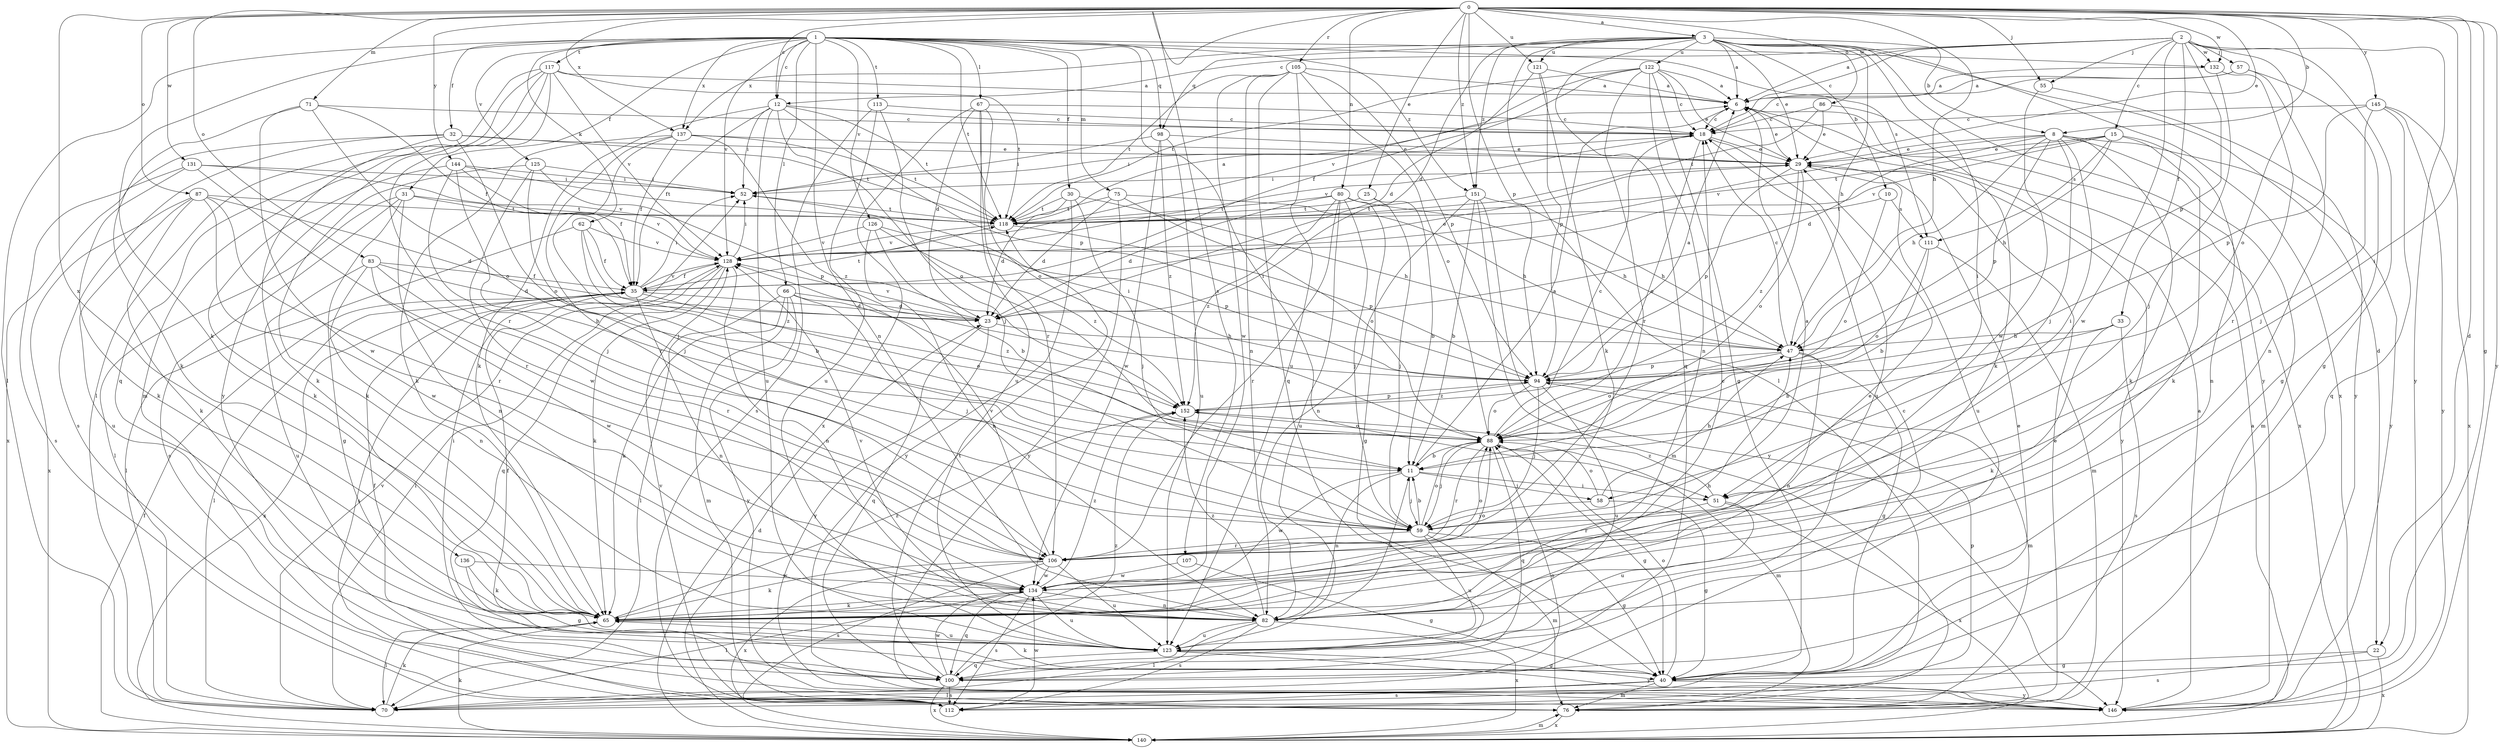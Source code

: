 strict digraph  {
0;
1;
2;
3;
6;
8;
10;
11;
12;
15;
18;
22;
23;
25;
29;
30;
31;
32;
33;
35;
40;
47;
51;
52;
55;
57;
58;
59;
62;
65;
66;
67;
70;
71;
75;
76;
80;
82;
83;
86;
87;
88;
94;
98;
100;
105;
106;
107;
111;
112;
113;
117;
118;
121;
122;
123;
125;
126;
128;
131;
132;
134;
136;
137;
140;
144;
145;
146;
151;
152;
0 -> 3  [label=a];
0 -> 8  [label=b];
0 -> 12  [label=c];
0 -> 22  [label=d];
0 -> 25  [label=e];
0 -> 29  [label=e];
0 -> 40  [label=g];
0 -> 47  [label=h];
0 -> 51  [label=i];
0 -> 55  [label=j];
0 -> 71  [label=m];
0 -> 80  [label=n];
0 -> 83  [label=o];
0 -> 86  [label=o];
0 -> 87  [label=o];
0 -> 94  [label=p];
0 -> 105  [label=r];
0 -> 107  [label=s];
0 -> 121  [label=u];
0 -> 131  [label=w];
0 -> 132  [label=w];
0 -> 136  [label=x];
0 -> 137  [label=x];
0 -> 144  [label=y];
0 -> 145  [label=y];
0 -> 146  [label=y];
0 -> 151  [label=z];
1 -> 12  [label=c];
1 -> 30  [label=f];
1 -> 31  [label=f];
1 -> 32  [label=f];
1 -> 51  [label=i];
1 -> 62  [label=k];
1 -> 65  [label=k];
1 -> 66  [label=l];
1 -> 67  [label=l];
1 -> 70  [label=l];
1 -> 75  [label=m];
1 -> 82  [label=n];
1 -> 98  [label=q];
1 -> 111  [label=s];
1 -> 113  [label=t];
1 -> 117  [label=t];
1 -> 118  [label=t];
1 -> 125  [label=v];
1 -> 126  [label=v];
1 -> 128  [label=v];
1 -> 132  [label=w];
1 -> 137  [label=x];
1 -> 151  [label=z];
2 -> 6  [label=a];
2 -> 12  [label=c];
2 -> 15  [label=c];
2 -> 18  [label=c];
2 -> 33  [label=f];
2 -> 40  [label=g];
2 -> 55  [label=j];
2 -> 57  [label=j];
2 -> 88  [label=o];
2 -> 94  [label=p];
2 -> 132  [label=w];
2 -> 134  [label=w];
2 -> 146  [label=y];
3 -> 6  [label=a];
3 -> 8  [label=b];
3 -> 10  [label=b];
3 -> 22  [label=d];
3 -> 23  [label=d];
3 -> 29  [label=e];
3 -> 47  [label=h];
3 -> 51  [label=i];
3 -> 70  [label=l];
3 -> 98  [label=q];
3 -> 100  [label=q];
3 -> 121  [label=u];
3 -> 122  [label=u];
3 -> 137  [label=x];
3 -> 140  [label=x];
3 -> 146  [label=y];
3 -> 151  [label=z];
6 -> 18  [label=c];
6 -> 29  [label=e];
6 -> 140  [label=x];
8 -> 23  [label=d];
8 -> 29  [label=e];
8 -> 47  [label=h];
8 -> 51  [label=i];
8 -> 58  [label=j];
8 -> 65  [label=k];
8 -> 76  [label=m];
8 -> 94  [label=p];
8 -> 128  [label=v];
8 -> 146  [label=y];
10 -> 88  [label=o];
10 -> 111  [label=s];
10 -> 118  [label=t];
11 -> 6  [label=a];
11 -> 51  [label=i];
11 -> 58  [label=j];
11 -> 59  [label=j];
11 -> 82  [label=n];
11 -> 134  [label=w];
12 -> 18  [label=c];
12 -> 35  [label=f];
12 -> 52  [label=i];
12 -> 65  [label=k];
12 -> 88  [label=o];
12 -> 94  [label=p];
12 -> 118  [label=t];
12 -> 123  [label=u];
15 -> 29  [label=e];
15 -> 47  [label=h];
15 -> 65  [label=k];
15 -> 82  [label=n];
15 -> 111  [label=s];
15 -> 118  [label=t];
15 -> 128  [label=v];
18 -> 29  [label=e];
18 -> 52  [label=i];
18 -> 88  [label=o];
18 -> 123  [label=u];
18 -> 128  [label=v];
22 -> 40  [label=g];
22 -> 112  [label=s];
22 -> 140  [label=x];
23 -> 47  [label=h];
23 -> 100  [label=q];
23 -> 128  [label=v];
23 -> 146  [label=y];
25 -> 11  [label=b];
25 -> 59  [label=j];
25 -> 118  [label=t];
29 -> 52  [label=i];
29 -> 88  [label=o];
29 -> 94  [label=p];
29 -> 123  [label=u];
29 -> 146  [label=y];
29 -> 152  [label=z];
30 -> 23  [label=d];
30 -> 47  [label=h];
30 -> 59  [label=j];
30 -> 118  [label=t];
30 -> 146  [label=y];
31 -> 40  [label=g];
31 -> 70  [label=l];
31 -> 82  [label=n];
31 -> 112  [label=s];
31 -> 118  [label=t];
31 -> 128  [label=v];
32 -> 29  [label=e];
32 -> 65  [label=k];
32 -> 88  [label=o];
32 -> 112  [label=s];
32 -> 118  [label=t];
32 -> 140  [label=x];
33 -> 11  [label=b];
33 -> 47  [label=h];
33 -> 65  [label=k];
33 -> 112  [label=s];
35 -> 23  [label=d];
35 -> 29  [label=e];
35 -> 52  [label=i];
35 -> 70  [label=l];
35 -> 82  [label=n];
35 -> 88  [label=o];
35 -> 112  [label=s];
35 -> 118  [label=t];
35 -> 128  [label=v];
35 -> 140  [label=x];
40 -> 29  [label=e];
40 -> 65  [label=k];
40 -> 70  [label=l];
40 -> 76  [label=m];
40 -> 88  [label=o];
40 -> 112  [label=s];
40 -> 146  [label=y];
47 -> 18  [label=c];
47 -> 40  [label=g];
47 -> 82  [label=n];
47 -> 88  [label=o];
47 -> 94  [label=p];
51 -> 106  [label=r];
51 -> 123  [label=u];
51 -> 140  [label=x];
51 -> 152  [label=z];
52 -> 118  [label=t];
55 -> 134  [label=w];
55 -> 146  [label=y];
57 -> 6  [label=a];
57 -> 18  [label=c];
57 -> 40  [label=g];
57 -> 82  [label=n];
58 -> 40  [label=g];
58 -> 47  [label=h];
58 -> 59  [label=j];
58 -> 88  [label=o];
59 -> 6  [label=a];
59 -> 11  [label=b];
59 -> 40  [label=g];
59 -> 76  [label=m];
59 -> 88  [label=o];
59 -> 106  [label=r];
59 -> 123  [label=u];
62 -> 11  [label=b];
62 -> 35  [label=f];
62 -> 70  [label=l];
62 -> 128  [label=v];
62 -> 152  [label=z];
65 -> 29  [label=e];
65 -> 47  [label=h];
65 -> 70  [label=l];
65 -> 123  [label=u];
65 -> 152  [label=z];
66 -> 23  [label=d];
66 -> 59  [label=j];
66 -> 65  [label=k];
66 -> 70  [label=l];
66 -> 76  [label=m];
66 -> 146  [label=y];
66 -> 152  [label=z];
67 -> 18  [label=c];
67 -> 23  [label=d];
67 -> 88  [label=o];
67 -> 106  [label=r];
67 -> 123  [label=u];
67 -> 140  [label=x];
70 -> 65  [label=k];
70 -> 88  [label=o];
70 -> 94  [label=p];
70 -> 128  [label=v];
71 -> 18  [label=c];
71 -> 35  [label=f];
71 -> 65  [label=k];
71 -> 88  [label=o];
71 -> 134  [label=w];
75 -> 23  [label=d];
75 -> 47  [label=h];
75 -> 88  [label=o];
75 -> 118  [label=t];
75 -> 146  [label=y];
76 -> 29  [label=e];
76 -> 128  [label=v];
76 -> 140  [label=x];
80 -> 23  [label=d];
80 -> 40  [label=g];
80 -> 47  [label=h];
80 -> 59  [label=j];
80 -> 106  [label=r];
80 -> 118  [label=t];
80 -> 123  [label=u];
80 -> 152  [label=z];
82 -> 11  [label=b];
82 -> 18  [label=c];
82 -> 70  [label=l];
82 -> 112  [label=s];
82 -> 123  [label=u];
82 -> 128  [label=v];
82 -> 140  [label=x];
82 -> 152  [label=z];
83 -> 23  [label=d];
83 -> 35  [label=f];
83 -> 82  [label=n];
83 -> 106  [label=r];
83 -> 123  [label=u];
83 -> 134  [label=w];
86 -> 18  [label=c];
86 -> 29  [label=e];
86 -> 65  [label=k];
86 -> 118  [label=t];
87 -> 23  [label=d];
87 -> 65  [label=k];
87 -> 106  [label=r];
87 -> 118  [label=t];
87 -> 123  [label=u];
87 -> 134  [label=w];
87 -> 140  [label=x];
88 -> 11  [label=b];
88 -> 18  [label=c];
88 -> 40  [label=g];
88 -> 59  [label=j];
88 -> 76  [label=m];
88 -> 100  [label=q];
88 -> 106  [label=r];
94 -> 6  [label=a];
94 -> 52  [label=i];
94 -> 59  [label=j];
94 -> 76  [label=m];
94 -> 88  [label=o];
94 -> 123  [label=u];
94 -> 152  [label=z];
98 -> 29  [label=e];
98 -> 52  [label=i];
98 -> 123  [label=u];
98 -> 134  [label=w];
98 -> 152  [label=z];
100 -> 18  [label=c];
100 -> 35  [label=f];
100 -> 52  [label=i];
100 -> 112  [label=s];
100 -> 118  [label=t];
100 -> 134  [label=w];
100 -> 140  [label=x];
100 -> 152  [label=z];
105 -> 6  [label=a];
105 -> 82  [label=n];
105 -> 88  [label=o];
105 -> 94  [label=p];
105 -> 100  [label=q];
105 -> 118  [label=t];
105 -> 123  [label=u];
105 -> 134  [label=w];
106 -> 65  [label=k];
106 -> 88  [label=o];
106 -> 112  [label=s];
106 -> 123  [label=u];
106 -> 128  [label=v];
106 -> 134  [label=w];
106 -> 140  [label=x];
107 -> 40  [label=g];
107 -> 134  [label=w];
111 -> 11  [label=b];
111 -> 76  [label=m];
111 -> 88  [label=o];
112 -> 134  [label=w];
113 -> 18  [label=c];
113 -> 59  [label=j];
113 -> 112  [label=s];
113 -> 123  [label=u];
117 -> 6  [label=a];
117 -> 70  [label=l];
117 -> 76  [label=m];
117 -> 100  [label=q];
117 -> 106  [label=r];
117 -> 118  [label=t];
117 -> 128  [label=v];
117 -> 146  [label=y];
118 -> 6  [label=a];
118 -> 94  [label=p];
118 -> 128  [label=v];
121 -> 6  [label=a];
121 -> 23  [label=d];
121 -> 65  [label=k];
121 -> 94  [label=p];
122 -> 6  [label=a];
122 -> 18  [label=c];
122 -> 29  [label=e];
122 -> 35  [label=f];
122 -> 40  [label=g];
122 -> 82  [label=n];
122 -> 106  [label=r];
122 -> 118  [label=t];
122 -> 128  [label=v];
123 -> 35  [label=f];
123 -> 40  [label=g];
123 -> 100  [label=q];
123 -> 146  [label=y];
125 -> 52  [label=i];
125 -> 59  [label=j];
125 -> 65  [label=k];
125 -> 94  [label=p];
125 -> 134  [label=w];
126 -> 11  [label=b];
126 -> 82  [label=n];
126 -> 94  [label=p];
126 -> 128  [label=v];
126 -> 152  [label=z];
128 -> 35  [label=f];
128 -> 52  [label=i];
128 -> 65  [label=k];
128 -> 70  [label=l];
128 -> 82  [label=n];
128 -> 100  [label=q];
131 -> 52  [label=i];
131 -> 65  [label=k];
131 -> 106  [label=r];
131 -> 112  [label=s];
131 -> 128  [label=v];
132 -> 6  [label=a];
132 -> 59  [label=j];
132 -> 106  [label=r];
134 -> 65  [label=k];
134 -> 70  [label=l];
134 -> 82  [label=n];
134 -> 88  [label=o];
134 -> 100  [label=q];
134 -> 112  [label=s];
134 -> 123  [label=u];
134 -> 152  [label=z];
136 -> 40  [label=g];
136 -> 65  [label=k];
136 -> 134  [label=w];
137 -> 29  [label=e];
137 -> 35  [label=f];
137 -> 59  [label=j];
137 -> 65  [label=k];
137 -> 106  [label=r];
137 -> 118  [label=t];
137 -> 152  [label=z];
140 -> 6  [label=a];
140 -> 23  [label=d];
140 -> 35  [label=f];
140 -> 65  [label=k];
140 -> 76  [label=m];
144 -> 11  [label=b];
144 -> 35  [label=f];
144 -> 52  [label=i];
144 -> 59  [label=j];
144 -> 65  [label=k];
144 -> 118  [label=t];
145 -> 18  [label=c];
145 -> 59  [label=j];
145 -> 94  [label=p];
145 -> 100  [label=q];
145 -> 140  [label=x];
145 -> 146  [label=y];
146 -> 6  [label=a];
151 -> 11  [label=b];
151 -> 47  [label=h];
151 -> 76  [label=m];
151 -> 82  [label=n];
151 -> 118  [label=t];
151 -> 146  [label=y];
152 -> 88  [label=o];
152 -> 94  [label=p];
}
